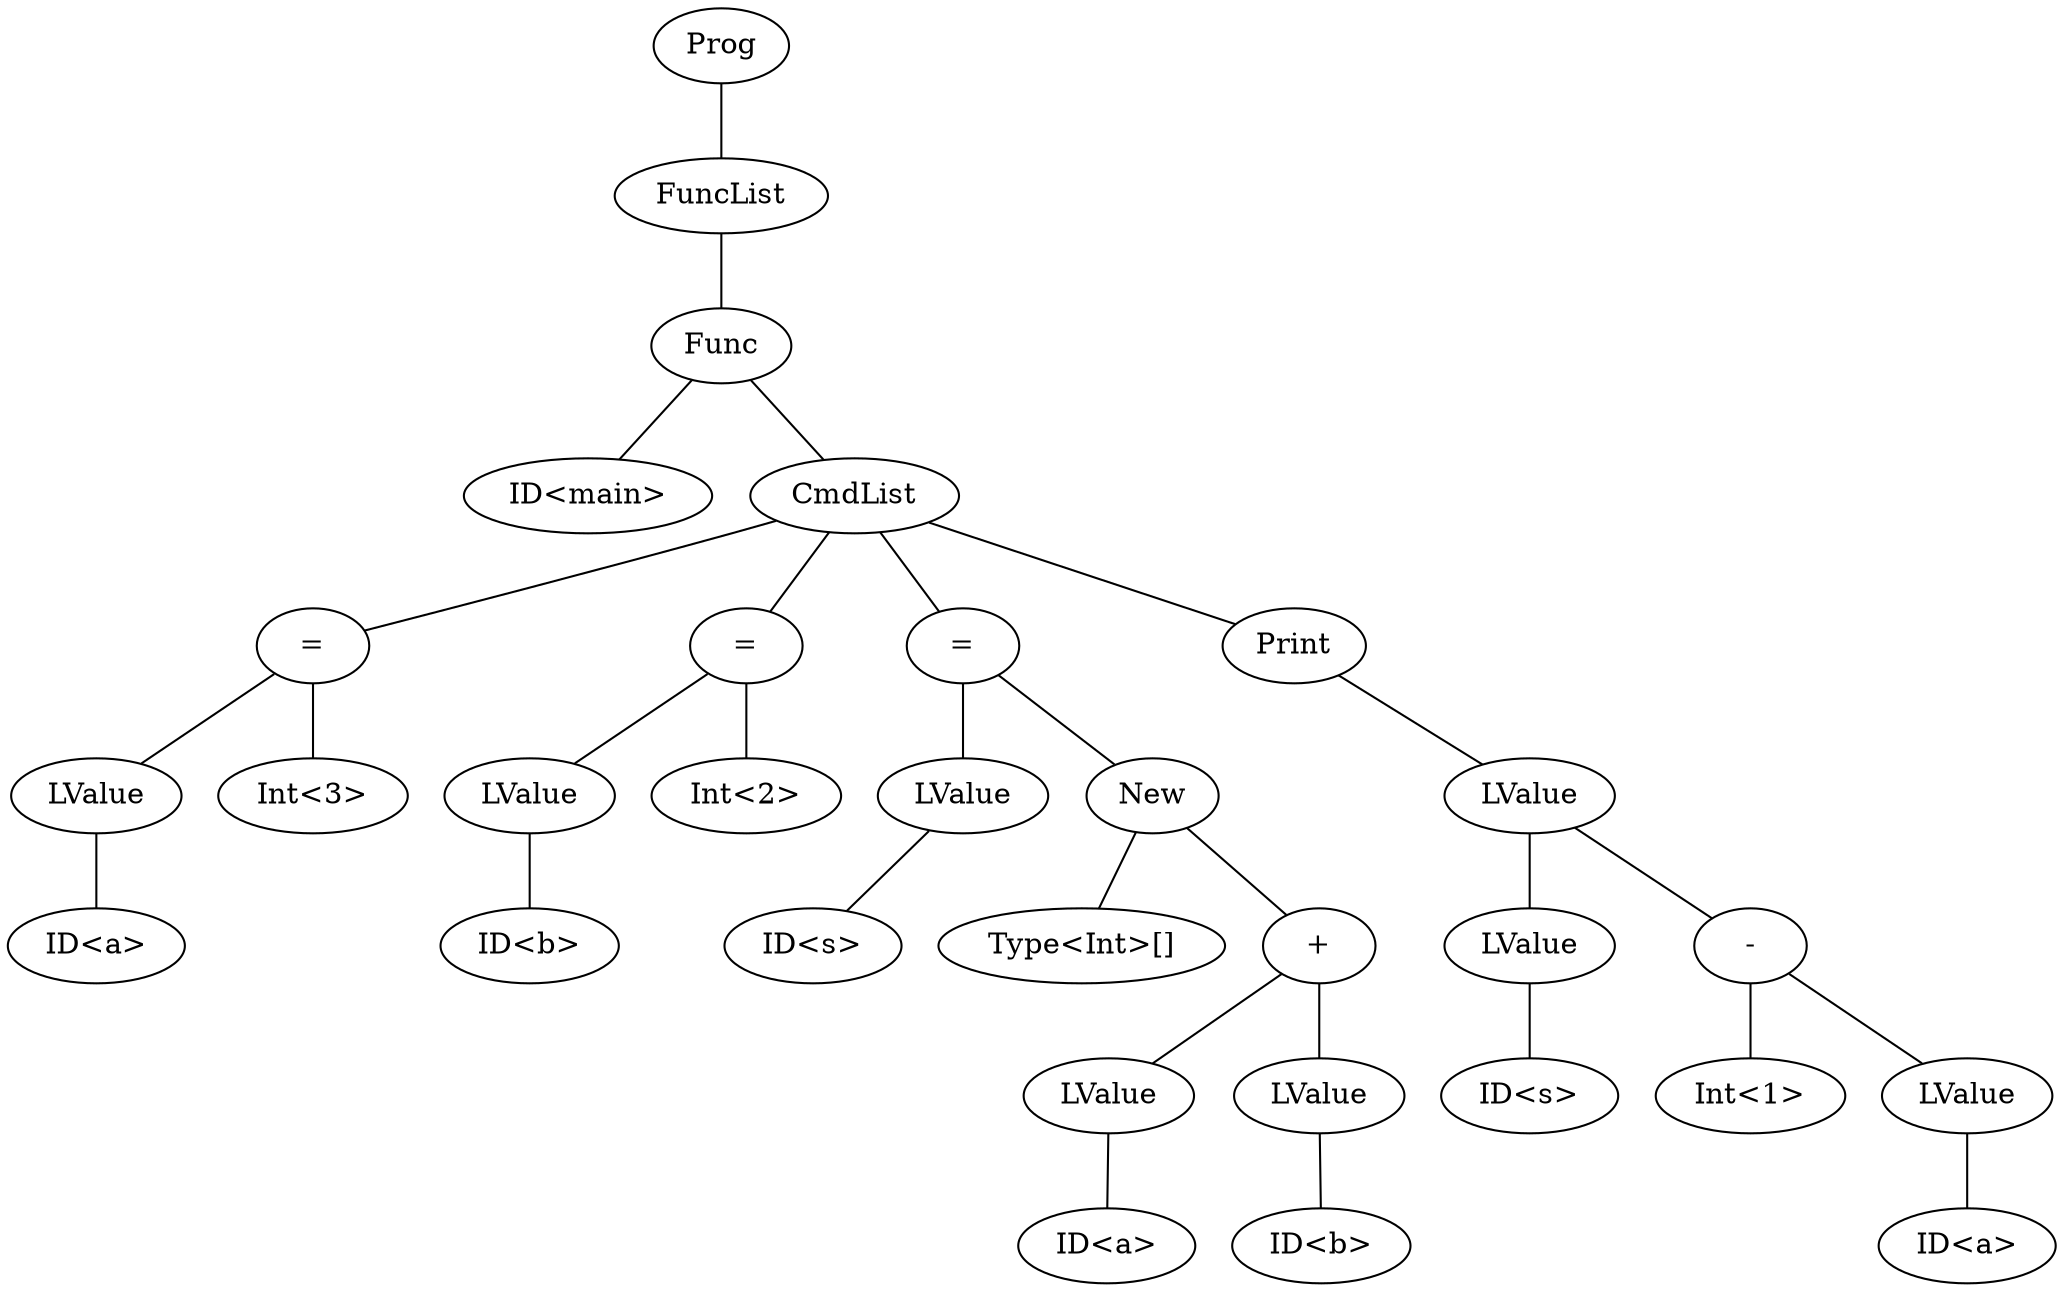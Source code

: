 graph program {
30 [label=Prog]
30--29
29 [label=FuncList]
29--28
28 [label="Func"]
28--27
27 [label="ID<main>"]
28--4
4 [label=CmdList]
4--3
3 [label= "="]
3--1
1 [label="LValue"]
1--0
0 [label="ID<a>"]
3--2
2 [label="Int<3>"]
4--8
8 [label= "="]
8--6
6 [label="LValue"]
6--5
5 [label="ID<b>"]
8--7
7 [label="Int<2>"]
4--18
18 [label= "="]
18--10
10 [label="LValue"]
10--9
9 [label="ID<s>"]
18--17
17 [label= "New"]
17--11
11 [label="Type<Int>[]"]
17--16
16 [label= "+"]
16--13
13 [label="LValue"]
13--12
12 [label="ID<a>"]
16--15
15 [label="LValue"]
15--14
14 [label="ID<b>"]
4--26
26 [label="Print"]
26--25
25 [label="LValue"]
25--20
20 [label="LValue"]
20--19
19 [label="ID<s>"]
25--24
24 [label= "-"]
24--23
23 [label="Int<1>"]
24--22
22 [label="LValue"]
22--21
21 [label="ID<a>"]
}
